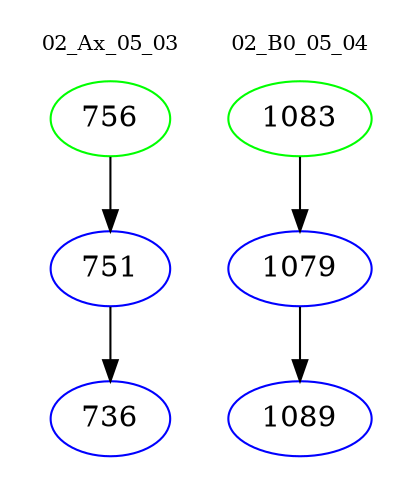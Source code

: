 digraph{
subgraph cluster_0 {
color = white
label = "02_Ax_05_03";
fontsize=10;
T0_756 [label="756", color="green"]
T0_756 -> T0_751 [color="black"]
T0_751 [label="751", color="blue"]
T0_751 -> T0_736 [color="black"]
T0_736 [label="736", color="blue"]
}
subgraph cluster_1 {
color = white
label = "02_B0_05_04";
fontsize=10;
T1_1083 [label="1083", color="green"]
T1_1083 -> T1_1079 [color="black"]
T1_1079 [label="1079", color="blue"]
T1_1079 -> T1_1089 [color="black"]
T1_1089 [label="1089", color="blue"]
}
}
